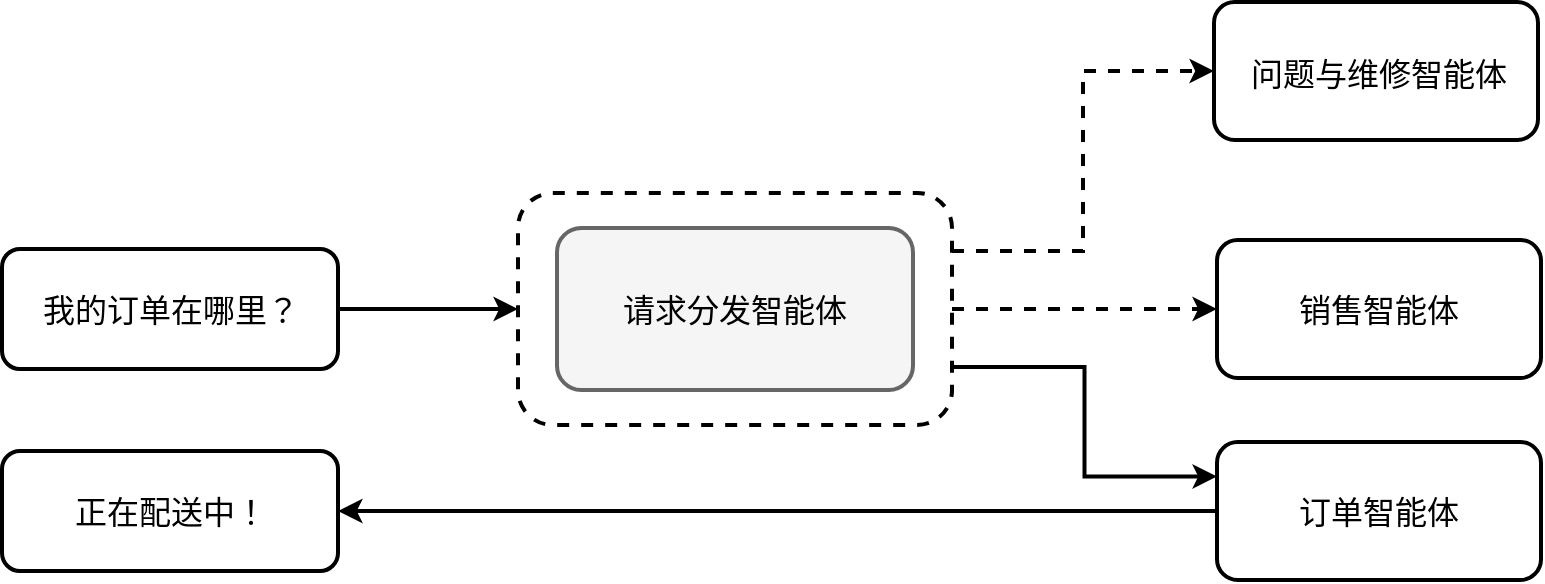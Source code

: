 <mxfile version="28.0.5">
  <diagram name="Page-1" id="qr48UalCv6BhAmQ7tV-3">
    <mxGraphModel dx="1634" dy="790" grid="0" gridSize="10" guides="1" tooltips="1" connect="1" arrows="1" fold="1" page="0" pageScale="1" pageWidth="850" pageHeight="1100" math="0" shadow="0">
      <root>
        <mxCell id="0" />
        <mxCell id="1" parent="0" />
        <mxCell id="49ZTAuXhsWwHGIT76fu1-17" style="edgeStyle=orthogonalEdgeStyle;rounded=0;orthogonalLoop=1;jettySize=auto;html=1;exitX=0;exitY=0.5;exitDx=0;exitDy=0;entryX=1;entryY=0.5;entryDx=0;entryDy=0;strokeWidth=2;" edge="1" parent="1" source="49ZTAuXhsWwHGIT76fu1-13" target="49ZTAuXhsWwHGIT76fu1-4">
          <mxGeometry relative="1" as="geometry" />
        </mxCell>
        <mxCell id="49ZTAuXhsWwHGIT76fu1-13" value="" style="rounded=1;whiteSpace=wrap;html=1;strokeWidth=2;" vertex="1" parent="1">
          <mxGeometry x="567.5" y="310" width="162" height="69" as="geometry" />
        </mxCell>
        <mxCell id="49ZTAuXhsWwHGIT76fu1-12" value="" style="rounded=1;whiteSpace=wrap;html=1;strokeWidth=2;" vertex="1" parent="1">
          <mxGeometry x="567.5" y="209" width="162" height="69" as="geometry" />
        </mxCell>
        <mxCell id="49ZTAuXhsWwHGIT76fu1-11" value="" style="rounded=1;whiteSpace=wrap;html=1;strokeWidth=2;" vertex="1" parent="1">
          <mxGeometry x="566" y="90" width="162" height="69" as="geometry" />
        </mxCell>
        <mxCell id="49ZTAuXhsWwHGIT76fu1-14" style="edgeStyle=orthogonalEdgeStyle;rounded=0;orthogonalLoop=1;jettySize=auto;html=1;exitX=1;exitY=0.25;exitDx=0;exitDy=0;entryX=0;entryY=0.5;entryDx=0;entryDy=0;dashed=1;strokeWidth=2;" edge="1" parent="1" source="49ZTAuXhsWwHGIT76fu1-10" target="49ZTAuXhsWwHGIT76fu1-11">
          <mxGeometry relative="1" as="geometry" />
        </mxCell>
        <mxCell id="49ZTAuXhsWwHGIT76fu1-15" style="edgeStyle=orthogonalEdgeStyle;rounded=0;orthogonalLoop=1;jettySize=auto;html=1;exitX=1;exitY=0.5;exitDx=0;exitDy=0;entryX=0;entryY=0.5;entryDx=0;entryDy=0;dashed=1;strokeWidth=2;" edge="1" parent="1" source="49ZTAuXhsWwHGIT76fu1-10" target="49ZTAuXhsWwHGIT76fu1-12">
          <mxGeometry relative="1" as="geometry" />
        </mxCell>
        <mxCell id="49ZTAuXhsWwHGIT76fu1-16" style="edgeStyle=orthogonalEdgeStyle;rounded=0;orthogonalLoop=1;jettySize=auto;html=1;exitX=1;exitY=0.75;exitDx=0;exitDy=0;entryX=0;entryY=0.25;entryDx=0;entryDy=0;strokeWidth=2;" edge="1" parent="1" source="49ZTAuXhsWwHGIT76fu1-10" target="49ZTAuXhsWwHGIT76fu1-13">
          <mxGeometry relative="1" as="geometry" />
        </mxCell>
        <mxCell id="49ZTAuXhsWwHGIT76fu1-10" value="" style="rounded=1;whiteSpace=wrap;html=1;dashed=1;strokeWidth=2;" vertex="1" parent="1">
          <mxGeometry x="218" y="185.5" width="217" height="116" as="geometry" />
        </mxCell>
        <mxCell id="49ZTAuXhsWwHGIT76fu1-9" value="" style="rounded=1;whiteSpace=wrap;html=1;strokeWidth=2;fillColor=#f5f5f5;fontColor=#333333;strokeColor=#666666;" vertex="1" parent="1">
          <mxGeometry x="237.5" y="203" width="178" height="81" as="geometry" />
        </mxCell>
        <mxCell id="49ZTAuXhsWwHGIT76fu1-4" value="" style="rounded=1;whiteSpace=wrap;html=1;strokeWidth=2;" vertex="1" parent="1">
          <mxGeometry x="-40" y="314.5" width="168" height="60" as="geometry" />
        </mxCell>
        <mxCell id="49ZTAuXhsWwHGIT76fu1-18" style="edgeStyle=orthogonalEdgeStyle;rounded=0;orthogonalLoop=1;jettySize=auto;html=1;exitX=1;exitY=0.5;exitDx=0;exitDy=0;entryX=0;entryY=0.5;entryDx=0;entryDy=0;strokeWidth=2;" edge="1" parent="1" source="49ZTAuXhsWwHGIT76fu1-2" target="49ZTAuXhsWwHGIT76fu1-10">
          <mxGeometry relative="1" as="geometry" />
        </mxCell>
        <mxCell id="49ZTAuXhsWwHGIT76fu1-2" value="" style="rounded=1;whiteSpace=wrap;html=1;strokeWidth=2;" vertex="1" parent="1">
          <mxGeometry x="-40" y="213.5" width="168" height="60" as="geometry" />
        </mxCell>
        <mxCell id="49ZTAuXhsWwHGIT76fu1-1" value="&lt;font style=&quot;font-size: 16px;&quot;&gt;我的订单在哪里？&lt;/font&gt;" style="text;html=1;align=center;verticalAlign=middle;whiteSpace=wrap;rounded=0;" vertex="1" parent="1">
          <mxGeometry x="-24.5" y="228.5" width="137" height="30" as="geometry" />
        </mxCell>
        <mxCell id="49ZTAuXhsWwHGIT76fu1-3" value="&lt;font style=&quot;font-size: 16px;&quot;&gt;正在配送中！&lt;/font&gt;" style="text;html=1;align=center;verticalAlign=middle;whiteSpace=wrap;rounded=0;" vertex="1" parent="1">
          <mxGeometry x="-8.5" y="329.5" width="105" height="30" as="geometry" />
        </mxCell>
        <mxCell id="49ZTAuXhsWwHGIT76fu1-5" value="&lt;span style=&quot;font-size: 16px;&quot;&gt;请求分发智能体&lt;/span&gt;" style="text;html=1;align=center;verticalAlign=middle;whiteSpace=wrap;rounded=0;" vertex="1" parent="1">
          <mxGeometry x="268" y="228.5" width="117" height="30" as="geometry" />
        </mxCell>
        <mxCell id="49ZTAuXhsWwHGIT76fu1-6" value="&lt;span style=&quot;font-size: 16px;&quot;&gt;问题与维修智能体&lt;/span&gt;" style="text;html=1;align=center;verticalAlign=middle;whiteSpace=wrap;rounded=0;" vertex="1" parent="1">
          <mxGeometry x="580" y="111" width="137" height="30" as="geometry" />
        </mxCell>
        <mxCell id="49ZTAuXhsWwHGIT76fu1-7" value="&lt;span style=&quot;font-size: 16px;&quot;&gt;销售智能体&lt;/span&gt;" style="text;html=1;align=center;verticalAlign=middle;whiteSpace=wrap;rounded=0;" vertex="1" parent="1">
          <mxGeometry x="580" y="228.5" width="137" height="30" as="geometry" />
        </mxCell>
        <mxCell id="49ZTAuXhsWwHGIT76fu1-8" value="&lt;span style=&quot;font-size: 16px;&quot;&gt;订单智能体&lt;/span&gt;" style="text;html=1;align=center;verticalAlign=middle;whiteSpace=wrap;rounded=0;" vertex="1" parent="1">
          <mxGeometry x="580" y="329.5" width="137" height="30" as="geometry" />
        </mxCell>
      </root>
    </mxGraphModel>
  </diagram>
</mxfile>
